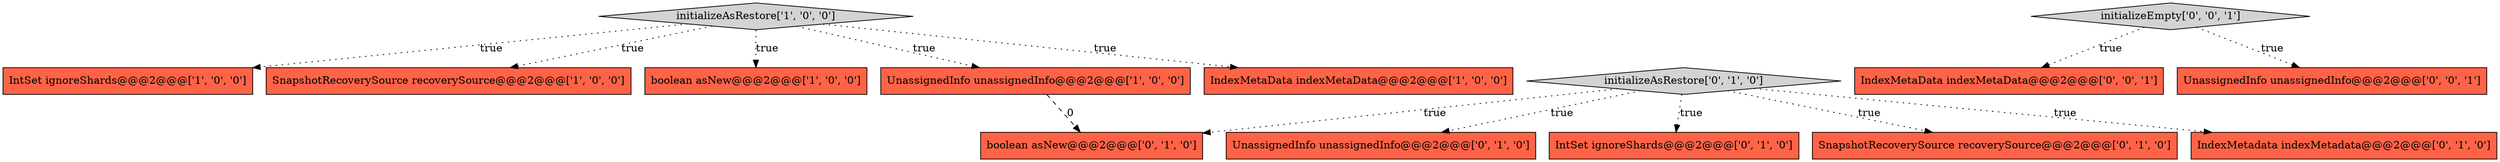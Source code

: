 digraph {
2 [style = filled, label = "IntSet ignoreShards@@@2@@@['1', '0', '0']", fillcolor = tomato, shape = box image = "AAA0AAABBB1BBB"];
10 [style = filled, label = "UnassignedInfo unassignedInfo@@@2@@@['0', '1', '0']", fillcolor = tomato, shape = box image = "AAA0AAABBB2BBB"];
5 [style = filled, label = "initializeAsRestore['1', '0', '0']", fillcolor = lightgray, shape = diamond image = "AAA0AAABBB1BBB"];
1 [style = filled, label = "SnapshotRecoverySource recoverySource@@@2@@@['1', '0', '0']", fillcolor = tomato, shape = box image = "AAA0AAABBB1BBB"];
3 [style = filled, label = "boolean asNew@@@2@@@['1', '0', '0']", fillcolor = tomato, shape = box image = "AAA0AAABBB1BBB"];
7 [style = filled, label = "IntSet ignoreShards@@@2@@@['0', '1', '0']", fillcolor = tomato, shape = box image = "AAA0AAABBB2BBB"];
11 [style = filled, label = "boolean asNew@@@2@@@['0', '1', '0']", fillcolor = tomato, shape = box image = "AAA1AAABBB2BBB"];
12 [style = filled, label = "initializeEmpty['0', '0', '1']", fillcolor = lightgray, shape = diamond image = "AAA0AAABBB3BBB"];
6 [style = filled, label = "SnapshotRecoverySource recoverySource@@@2@@@['0', '1', '0']", fillcolor = tomato, shape = box image = "AAA0AAABBB2BBB"];
4 [style = filled, label = "UnassignedInfo unassignedInfo@@@2@@@['1', '0', '0']", fillcolor = tomato, shape = box image = "AAA1AAABBB1BBB"];
8 [style = filled, label = "initializeAsRestore['0', '1', '0']", fillcolor = lightgray, shape = diamond image = "AAA0AAABBB2BBB"];
13 [style = filled, label = "IndexMetaData indexMetaData@@@2@@@['0', '0', '1']", fillcolor = tomato, shape = box image = "AAA0AAABBB3BBB"];
0 [style = filled, label = "IndexMetaData indexMetaData@@@2@@@['1', '0', '0']", fillcolor = tomato, shape = box image = "AAA0AAABBB1BBB"];
9 [style = filled, label = "IndexMetadata indexMetadata@@@2@@@['0', '1', '0']", fillcolor = tomato, shape = box image = "AAA0AAABBB2BBB"];
14 [style = filled, label = "UnassignedInfo unassignedInfo@@@2@@@['0', '0', '1']", fillcolor = tomato, shape = box image = "AAA0AAABBB3BBB"];
8->11 [style = dotted, label="true"];
8->7 [style = dotted, label="true"];
12->14 [style = dotted, label="true"];
12->13 [style = dotted, label="true"];
8->9 [style = dotted, label="true"];
5->0 [style = dotted, label="true"];
8->6 [style = dotted, label="true"];
4->11 [style = dashed, label="0"];
5->3 [style = dotted, label="true"];
8->10 [style = dotted, label="true"];
5->4 [style = dotted, label="true"];
5->1 [style = dotted, label="true"];
5->2 [style = dotted, label="true"];
}
